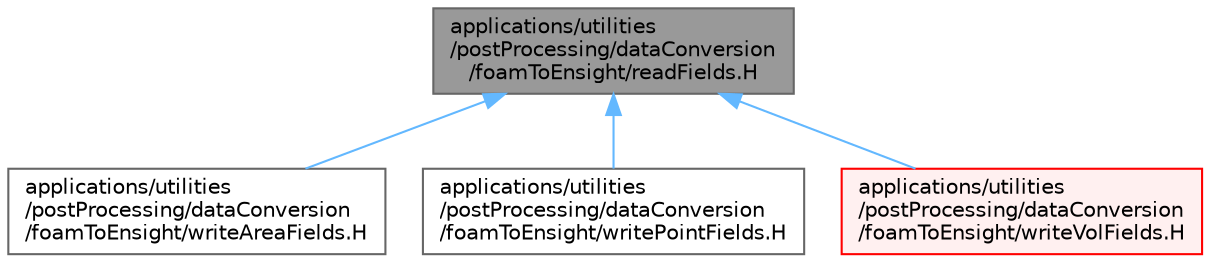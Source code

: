 digraph "applications/utilities/postProcessing/dataConversion/foamToEnsight/readFields.H"
{
 // LATEX_PDF_SIZE
  bgcolor="transparent";
  edge [fontname=Helvetica,fontsize=10,labelfontname=Helvetica,labelfontsize=10];
  node [fontname=Helvetica,fontsize=10,shape=box,height=0.2,width=0.4];
  Node1 [id="Node000001",label="applications/utilities\l/postProcessing/dataConversion\l/foamToEnsight/readFields.H",height=0.2,width=0.4,color="gray40", fillcolor="grey60", style="filled", fontcolor="black",tooltip="Helper routines for reading a field or fields, for foamToEnsight."];
  Node1 -> Node2 [id="edge1_Node000001_Node000002",dir="back",color="steelblue1",style="solid",tooltip=" "];
  Node2 [id="Node000002",label="applications/utilities\l/postProcessing/dataConversion\l/foamToEnsight/writeAreaFields.H",height=0.2,width=0.4,color="grey40", fillcolor="white", style="filled",URL="$foamToEnsight_2writeAreaFields_8H.html",tooltip=" "];
  Node1 -> Node3 [id="edge2_Node000001_Node000003",dir="back",color="steelblue1",style="solid",tooltip=" "];
  Node3 [id="Node000003",label="applications/utilities\l/postProcessing/dataConversion\l/foamToEnsight/writePointFields.H",height=0.2,width=0.4,color="grey40", fillcolor="white", style="filled",URL="$foamToEnsight_2writePointFields_8H.html",tooltip=" "];
  Node1 -> Node4 [id="edge3_Node000001_Node000004",dir="back",color="steelblue1",style="solid",tooltip=" "];
  Node4 [id="Node000004",label="applications/utilities\l/postProcessing/dataConversion\l/foamToEnsight/writeVolFields.H",height=0.2,width=0.4,color="red", fillcolor="#FFF0F0", style="filled",URL="$foamToEnsight_2writeVolFields_8H.html",tooltip=" "];
}
